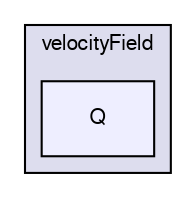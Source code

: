 digraph "applications/utilities/postProcessing/velocityField/Q" {
  bgcolor=transparent;
  compound=true
  node [ fontsize="10", fontname="FreeSans"];
  edge [ labelfontsize="10", labelfontname="FreeSans"];
  subgraph clusterdir_31d73b4cf03cda8c2fb51c01c16bda9c {
    graph [ bgcolor="#ddddee", pencolor="black", label="velocityField" fontname="FreeSans", fontsize="10", URL="dir_31d73b4cf03cda8c2fb51c01c16bda9c.html"]
  dir_41fdea760380d5f186052da2701334e7 [shape=box, label="Q", style="filled", fillcolor="#eeeeff", pencolor="black", URL="dir_41fdea760380d5f186052da2701334e7.html"];
  }
}
